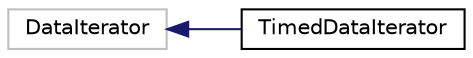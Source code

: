 digraph "Graphical Class Hierarchy"
{
  edge [fontname="Helvetica",fontsize="10",labelfontname="Helvetica",labelfontsize="10"];
  node [fontname="Helvetica",fontsize="10",shape=record];
  rankdir="LR";
  Node284 [label="DataIterator",height=0.2,width=0.4,color="grey75", fillcolor="white", style="filled"];
  Node284 -> Node0 [dir="back",color="midnightblue",fontsize="10",style="solid",fontname="Helvetica"];
  Node0 [label="TimedDataIterator",height=0.2,width=0.4,color="black", fillcolor="white", style="filled",URL="$classTimedDataIterator.html"];
}
